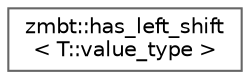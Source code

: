 digraph "Graphical Class Hierarchy"
{
 // LATEX_PDF_SIZE
  bgcolor="transparent";
  edge [fontname=Helvetica,fontsize=10,labelfontname=Helvetica,labelfontsize=10];
  node [fontname=Helvetica,fontsize=10,shape=box,height=0.2,width=0.4];
  rankdir="LR";
  Node0 [id="Node000000",label="zmbt::has_left_shift\l\< T::value_type \>",height=0.2,width=0.4,color="grey40", fillcolor="white", style="filled",URL="$structzmbt_1_1has__left__shift.html",tooltip=" "];
}
